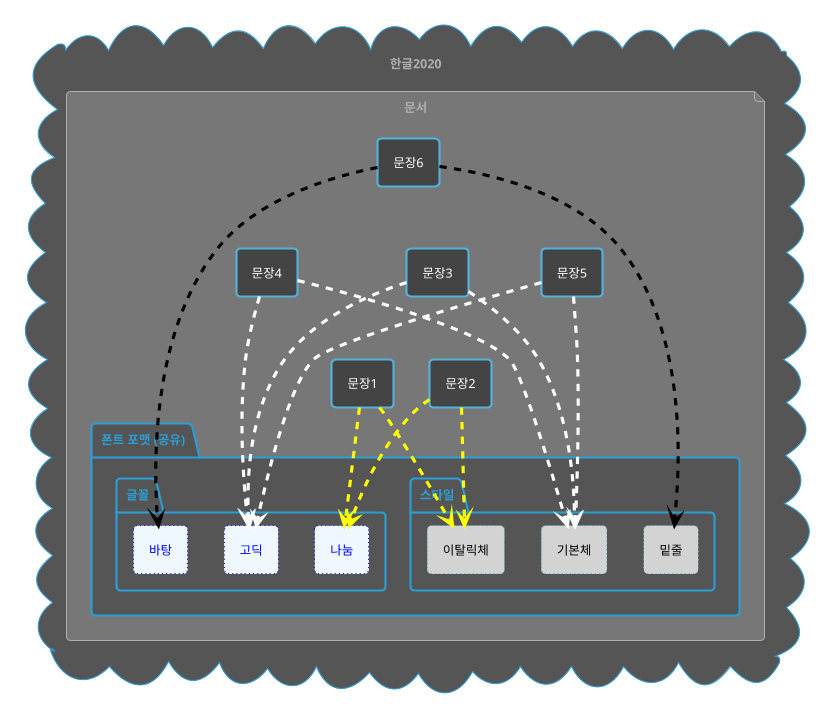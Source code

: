 @startuml
'https://plantuml.com/class-diagram
!theme cyborg



cloud 한글2020 {
    file 문서 {
        rectangle "문장1" as sentenceA {
        }
        rectangle "문장2" as sentenceB {
        }
        rectangle "문장3" as sentenceC {
        }
        rectangle "문장4" as sentenceD {
        }
        rectangle "문장5" as sentenceE {
        }
        rectangle "문장6" as sentenceF {
        }

        package "폰트 포맷 (공유)" {
            package "글꼴" {
                rectangle "나눔" as familyA #aliceblue;line:blue;line.dotted;text:blue {
                }

                rectangle "고딕" as familyB #aliceblue;line:blue;line.dotted;text:blue {
                }

                rectangle "바탕" as familyC #aliceblue;line:blue;line.dotted;text:blue {
                }
            }

            package "스타일" {
                rectangle "이탈릭체" as styleA #lightgray;line.dotted;text:black {
                }

                rectangle "기본체" as styleB #lightgray;line.dotted;text:black {
                }

                rectangle "밑줄" as styleC  #lightgray;line.dotted;text:black {
                }
            }
        }

        sentenceA .d.> familyA  #yellow
        sentenceA .d.> styleA   #yellow

        sentenceB .d.> familyA  #yellow
        sentenceB .d.> styleA   #yellow

        sentenceC ..d.> familyB  #white
        sentenceC ..d.> styleB   #white

        sentenceD ..d.> familyB  #white
        sentenceD ..d.> styleB   #white

        sentenceE ..d.> familyB  #white
        sentenceE ..d.> styleB   #white

        sentenceF ...d.> familyC  #black
        sentenceF ...d.> styleC   #black
    }
}

@enduml

